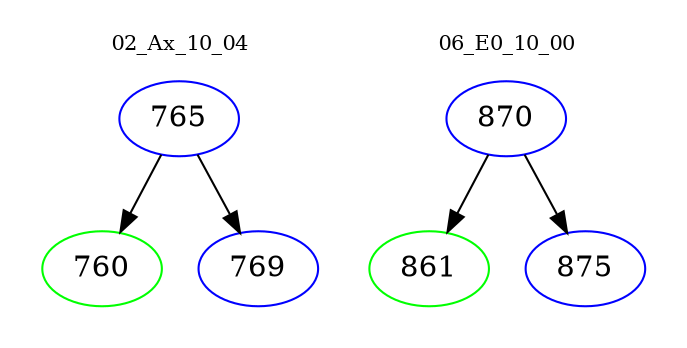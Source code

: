 digraph{
subgraph cluster_0 {
color = white
label = "02_Ax_10_04";
fontsize=10;
T0_765 [label="765", color="blue"]
T0_765 -> T0_760 [color="black"]
T0_760 [label="760", color="green"]
T0_765 -> T0_769 [color="black"]
T0_769 [label="769", color="blue"]
}
subgraph cluster_1 {
color = white
label = "06_E0_10_00";
fontsize=10;
T1_870 [label="870", color="blue"]
T1_870 -> T1_861 [color="black"]
T1_861 [label="861", color="green"]
T1_870 -> T1_875 [color="black"]
T1_875 [label="875", color="blue"]
}
}
